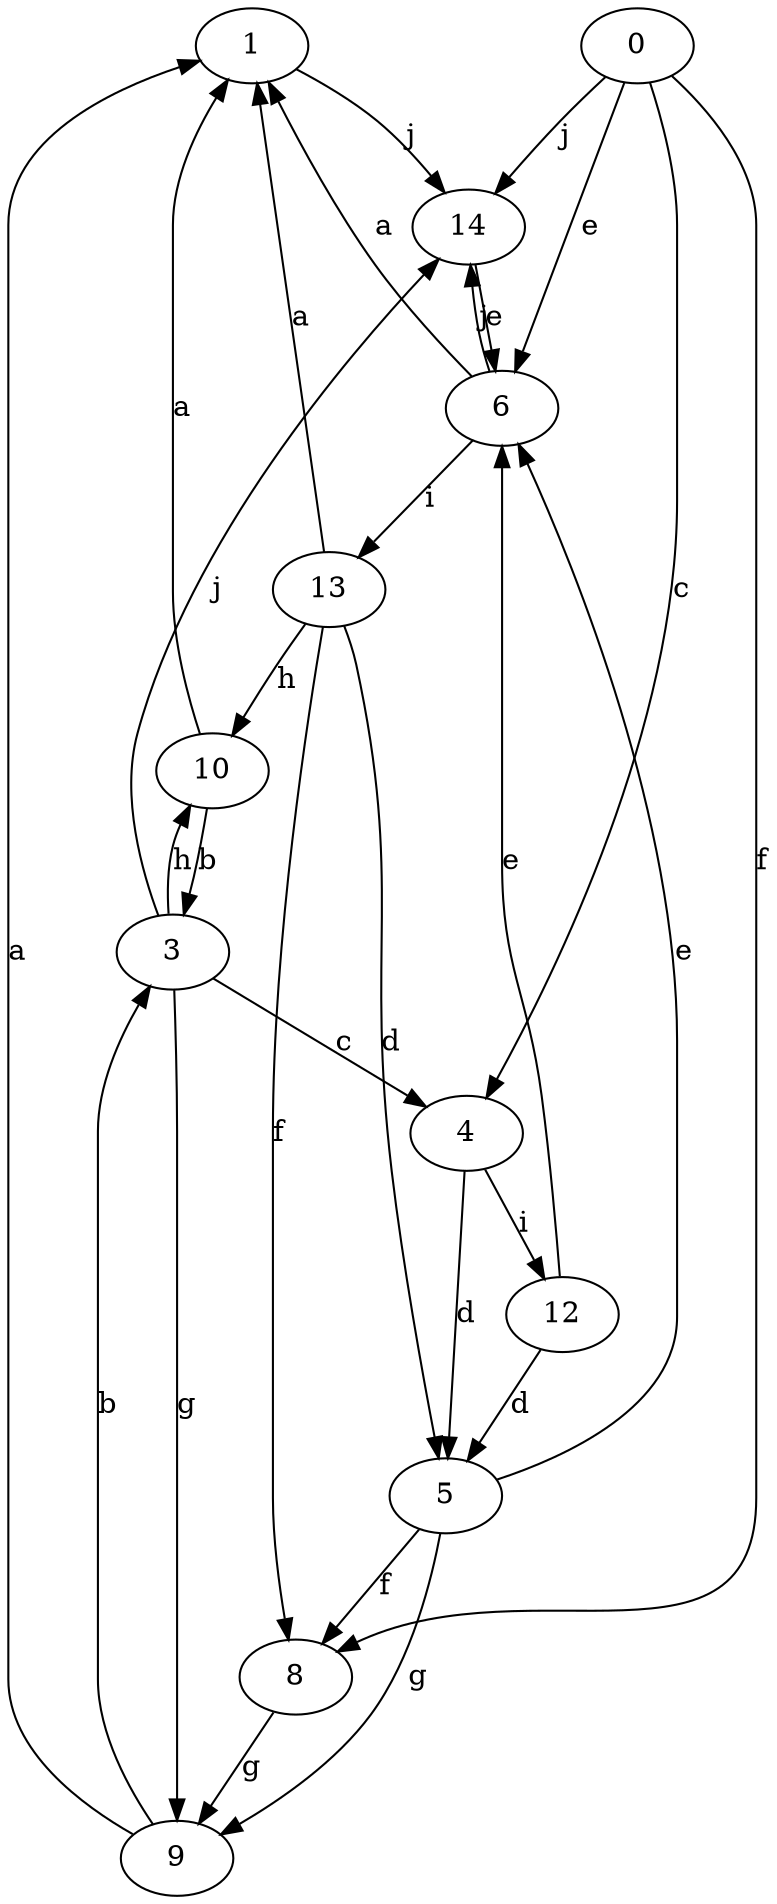 strict digraph  {
1;
3;
0;
4;
5;
6;
8;
9;
10;
12;
13;
14;
1 -> 14  [label=j];
3 -> 4  [label=c];
3 -> 9  [label=g];
3 -> 10  [label=h];
3 -> 14  [label=j];
0 -> 4  [label=c];
0 -> 6  [label=e];
0 -> 8  [label=f];
0 -> 14  [label=j];
4 -> 5  [label=d];
4 -> 12  [label=i];
5 -> 6  [label=e];
5 -> 8  [label=f];
5 -> 9  [label=g];
6 -> 1  [label=a];
6 -> 13  [label=i];
6 -> 14  [label=j];
8 -> 9  [label=g];
9 -> 1  [label=a];
9 -> 3  [label=b];
10 -> 1  [label=a];
10 -> 3  [label=b];
12 -> 5  [label=d];
12 -> 6  [label=e];
13 -> 1  [label=a];
13 -> 5  [label=d];
13 -> 8  [label=f];
13 -> 10  [label=h];
14 -> 6  [label=e];
}
